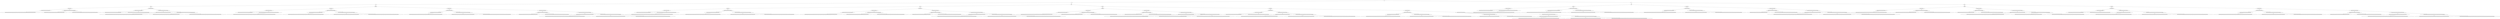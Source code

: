 digraph G {
node [fontname = "DejaVuSans"];
e -> 0;
e -> 1;
0 -> 00;
0 -> 010;
00 -> 00100;
00 -> 0010100;
00100 -> 0010010100100;
00100 -> 001001010010100100;
0010010100100 -> 0010010100100101001010010010100100;
0010010100100 -> 00100101001001010010100100101001010010010100100;
0010010100100101001010010010100100 -> 001001010010010100101001001010010010100101001001010010100100101001001010010100100101001010010010100100101001010010010100100;
00100101001001010010100100101001010010010100100 -> 001001010010010100101001001010010100100101001001010010100100101001010010010100100;
00100101001001010010100100101001010010010100100 -> 001001010010010100101001001010010100100101001001010010100100101001001010010100100101001010010010100100;
001001010010100100 -> 0010010100101001001010010100100;
001001010010100100 -> 001001010010100100101001001010010100100;
0010010100101001001010010100100 -> 00100101001010010010100101001001010010010100101001001010010100100;
0010010100101001001010010100100 -> 00100101001010010010100101001001010010010100101001001010010010100101001001010010100100;
001001010010100100101001001010010100100 -> 001001010010100100101001001010010100100101001001010010100100;
001001010010100100101001001010010100100 -> 0010010100101001001010010010100101001001010010100100101001001010010100100;
001001010010100100101001001010010100100101001001010010100100 -> 00100101001010010010100100101001010010010100100101001010010010100101001001010010010100101001001010010100100101001001010010100100101001001010010100100;
0010010100101001001010010010100101001001010010100100101001001010010100100 -> 00100101001010010010100100101001010010010100101001001010010010100101001001010010100100101001001010010100100;
0010010100101001001010010010100101001001010010100100101001001010010100100 -> 00100101001010010010100100101001010010010100101001001010010010100101001001010010010100101001001010010100100101001001010010100100;
0010100 -> 001010010100;
0010100 -> 001010010010100;
001010010100 -> 0010100101001001010010100;
001010010100 -> 001010010100100101001001010010100;
0010100101001001010010100 -> 00101001010010010100101001001010010010100101001001010010100;
0010100101001001010010100 -> 00101001010010010100101001001010010010100101001001010010010100101001001010010100;
00101001010010010100101001001010010010100101001001010010010100101001001010010100 -> 0010100101001001010010100100101001001010010100100101001001010010100100101001010010010100100101001010010010100101001001010010010100101001001010010010100101001001010010100;
001010010100100101001001010010100 -> 001010010100100101001001010010100100101001001010010100;
001010010100100101001001010010100 -> 0010100101001001010010010100101001001010010100100101001001010010100;
001010010100100101001001010010100100101001001010010100 -> 00101001010010010100100101001010010010100100101001010010010100101001001010010010100101001001010010100100101001001010010100100101001001010010100;
0010100101001001010010010100101001001010010100100101001001010010100 -> 00101001010010010100100101001010010010100101001001010010010100101001001010010100100101001001010010100;
0010100101001001010010010100101001001010010100100101001001010010100 -> 00101001010010010100100101001010010010100101001001010010010100101001001010010010100101001001010010100100101001001010010100;
001010010010100 -> 00101001001010010010100;
001010010010100 -> 0010100100101001010010010100;
00101001001010010010100 -> 00101001001010010010100101001001010010010100;
00101001001010010010100 -> 001010010010100100101001010010010100101001001010010010100;
00101001001010010010100101001001010010010100 -> 0010100100101001001010010100100101001001010010100100101001010010010100100101001010010010100101001001010010010100101001001010010010100;
001010010010100100101001010010010100101001001010010010100 -> 0010100100101001001010010100100101001010010010100100101001010010010100101001001010010010100;
001010010010100100101001010010010100101001001010010010100 -> 0010100100101001001010010100100101001010010010100100101001010010010100100101001010010010100101001001010010010100;
0010100100101001010010010100 -> 00101001001010010100100101001010010010100;
0010100100101001010010010100 -> 0010100100101001010010010100100101001010010010100;
00101001001010010100100101001010010010100 -> 001010010010100101001001010010100100101001001010010100100101001010010010100;
00101001001010010100100101001010010010100 -> 001010010010100101001001010010100100101001001010010100100101001001010010100100101001010010010100;
0010100100101001010010010100100101001010010010100 -> 0010100100101001010010010100100101001010010010100100101001010010010100;
0010100100101001010010010100100101001010010010100 -> 00101001001010010100100101001001010010100100101001010010010100100101001010010010100;
0010100100101001010010010100100101001010010010100100101001010010010100 -> 001010010010100101001001010010010100101001001010010010100101001001010010100100101001001010010100100101001010010010100100101001010010010100100101001010010010100;
00101001001010010100100101001001010010100100101001010010010100100101001010010010100 -> 001010010010100101001001010010010100101001001010010100100101001001010010100100101001010010010100100101001010010010100;
00101001001010010100100101001001010010100100101001010010010100100101001010010010100 -> 001010010010100101001001010010010100101001001010010100100101001001010010100100101001001010010100100101001010010010100100101001010010010100;
010 -> 01010;
010 -> 010010;
01010 -> 0101001010;
01010 -> 0101001001010;
0101001010 -> 01010010100100101001010;
0101001010 -> 0101001010010010100100101001010;
01010010100100101001010 -> 010100101001001010010100100101001001010010100100101001010;
01010010100100101001010 -> 010100101001001010010100100101001001010010100100101001001010010100100101001010;
010100101001001010010100100101001001010010100100101001001010010100100101001010 -> 01010010100100101001010010010100100101001010010010100100101001010010010100101001001010010010100101001001010010100100101001001010010100100101001001010010100100101001010;
0101001010010010100100101001010 -> 0101001010010010100100101001010010010100100101001010;
0101001010010010100100101001010 -> 01010010100100101001001010010100100101001010010010100100101001010;
0101001010010010100100101001010010010100100101001010 -> 010100101001001010010010100101001001010010010100101001001010010100100101001001010010100100101001010010010100100101001010010010100100101001010;
01010010100100101001001010010100100101001010010010100100101001010 -> 010100101001001010010010100101001001010010100100101001001010010100100101001010010010100100101001010;
01010010100100101001001010010100100101001010010010100100101001010 -> 010100101001001010010010100101001001010010100100101001001010010100100101001001010010100100101001010010010100100101001010;
0101001001010 -> 010100100101001001010;
0101001001010 -> 01010010010100101001001010;
010100100101001001010 -> 010100100101001001010010100100101001001010;
010100100101001001010 -> 0101001001010010010100101001001010010100100101001001010;
010100100101001001010010100100101001001010 -> 01010010010100100101001010010010100100101001010010010100101001001010010010100101001001010010100100101001001010010100100101001001010;
0101001001010010010100101001001010010100100101001001010 -> 01010010010100100101001010010010100101001001010010010100101001001010010100100101001001010;
0101001001010010010100101001001010010100100101001001010 -> 01010010010100100101001010010010100101001001010010010100101001001010010010100101001001010010100100101001001010;
01010010010100101001001010 -> 010100100101001010010010100101001001010;
01010010010100101001001010 -> 01010010010100101001001010010010100101001001010;
010100100101001010010010100101001001010 -> 0101001001010010100100101001010010010100100101001010010010100101001001010;
010100100101001010010010100101001001010 -> 0101001001010010100100101001010010010100100101001010010010100100101001010010010100101001001010;
01010010010100101001001010010010100101001001010 -> 01010010010100101001001010010010100101001001010010010100101001001010;
01010010010100101001001010010010100101001001010 -> 010100100101001010010010100100101001010010010100101001001010010010100101001001010;
01010010010100101001001010010010100101001001010010010100101001001010 -> 0101001001010010100100101001001010010100100101001001010010100100101001010010010100100101001010010010100101001001010010010100101001001010010010100101001001010;
010100100101001010010010100100101001010010010100101001001010010010100101001001010 -> 0101001001010010100100101001001010010100100101001010010010100100101001010010010100101001001010010010100101001001010;
010100100101001010010010100100101001010010010100101001001010010010100101001001010 -> 0101001001010010100100101001001010010100100101001010010010100100101001010010010100100101001010010010100101001001010010010100101001001010;
010010 -> 010010010;
010010 -> 01001010010;
010010010 -> 01001001010010010;
010010010 -> 0100100101001010010010;
01001001010010010 -> 01001001010010010100101001001010010010;
01001001010010010 -> 010010010100100101001010010010100101001001010010010;
01001001010010010100101001001010010010 -> 0100100101001001010010100100101001001010010100100101001010010010100100101001010010010100101001001010010010100101001001010010010;
010010010100100101001010010010100101001001010010010 -> 0100100101001001010010100100101001010010010100100101001010010010100101001001010010010;
010010010100100101001010010010100101001001010010010 -> 0100100101001001010010100100101001010010010100100101001010010010100100101001010010010100101001001010010010;
0100100101001010010010 -> 01001001010010100100101001010010010;
0100100101001010010010 -> 0100100101001010010010100100101001010010010;
01001001010010100100101001010010010 -> 010010010100101001001010010100100101001001010010100100101001010010010;
01001001010010100100101001010010010 -> 010010010100101001001010010100100101001001010010100100101001001010010100100101001010010010;
0100100101001010010010100100101001010010010 -> 0100100101001010010010100100101001010010010100100101001010010010;
0100100101001010010010100100101001010010010 -> 01001001010010100100101001001010010100100101001010010010100100101001010010010;
0100100101001010010010100100101001010010010100100101001010010010 -> 010010010100101001001010010010100101001001010010010100101001001010010100100101001001010010100100101001010010010100100101001010010010100100101001010010010;
01001001010010100100101001001010010100100101001010010010100100101001010010010 -> 010010010100101001001010010010100101001001010010100100101001001010010100100101001010010010100100101001010010010;
01001001010010100100101001001010010100100101001010010010100100101001010010010 -> 010010010100101001001010010010100101001001010010100100101001001010010100100101001001010010100100101001010010010100100101001010010010;
01001010010 -> 0100101001010010;
01001010010 -> 0100101001001010010;
0100101001010010 -> 01001010010100100101001010010;
0100101001010010 -> 0100101001010010010100100101001010010;
01001010010100100101001010010 -> 010010100101001001010010100100101001001010010100100101001010010;
01001010010100100101001010010 -> 010010100101001001010010100100101001001010010100100101001001010010100100101001010010;
0100101001010010010100100101001010010 -> 0100101001010010010100100101001010010010100100101001010010;
0100101001010010010100100101001010010 -> 01001010010100100101001001010010100100101001010010010100100101001010010;
0100101001010010010100100101001010010010100100101001010010 -> 010010100101001001010010010100101001001010010010100101001001010010100100101001001010010100100101001010010010100100101001010010010100100101001010010;
01001010010100100101001001010010100100101001010010010100100101001010010 -> 010010100101001001010010010100101001001010010100100101001001010010100100101001010010010100100101001010010;
01001010010100100101001001010010100100101001010010010100100101001010010 -> 010010100101001001010010010100101001001010010100100101001001010010100100101001001010010100100101001010010010100100101001010010;
0100101001001010010 -> 010010100100101001001010010;
0100101001001010010 -> 01001010010010100101001001010010;
010010100100101001001010010 -> 010010100100101001001010010100100101001001010010;
010010100100101001001010010 -> 0100101001001010010010100101001001010010100100101001001010010;
010010100100101001001010010100100101001001010010 -> 01001010010010100100101001010010010100100101001010010010100101001001010010010100101001001010010100100101001001010010100100101001001010010;
0100101001001010010010100101001001010010100100101001001010010 -> 01001010010010100100101001010010010100101001001010010010100101001001010010100100101001001010010;
0100101001001010010010100101001001010010100100101001001010010 -> 01001010010010100100101001010010010100101001001010010010100101001001010010010100101001001010010100100101001001010010;
01001010010010100101001001010010 -> 010010100100101001010010010100101001001010010;
01001010010010100101001001010010 -> 01001010010010100101001001010010010100101001001010010;
010010100100101001010010010100101001001010010 -> 0100101001001010010100100101001010010010100100101001010010010100101001001010010;
010010100100101001010010010100101001001010010 -> 0100101001001010010100100101001010010010100100101001010010010100100101001010010010100101001001010010;
01001010010010100101001001010010010100101001001010010 -> 01001010010010100101001001010010010100101001001010010010100101001001010010;
01001010010010100101001001010010010100101001001010010 -> 010010100100101001010010010100100101001010010010100101001001010010010100101001001010010;
01001010010010100101001001010010010100101001001010010010100101001001010010 -> 0100101001001010010100100101001001010010100100101001001010010100100101001010010010100100101001010010010100101001001010010010100101001001010010010100101001001010010;
010010100100101001010010010100100101001010010010100101001001010010010100101001001010010 -> 0100101001001010010100100101001001010010100100101001010010010100100101001010010010100101001001010010010100101001001010010;
010010100100101001010010010100100101001010010010100101001001010010010100101001001010010 -> 0100101001001010010100100101001001010010100100101001010010010100100101001010010010100100101001010010010100101001001010010010100101001001010010;
1 -> 101;
1 -> 1001;
101 -> 10100101;
101 -> 10100100101;
10100101 -> 101001010010010100101;
10100101 -> 10100101001001010010010100101;
101001010010010100101 -> 1010010100100101001010010010100100101001010010010100101;
101001010010010100101 -> 1010010100100101001010010010100100101001010010010100100101001010010010100101;
1010010100100101001010010010100100101001010010010100100101001010010010100101 -> 101001010010010100101001001010010010100101001001010010010100101001001010010100100101001001010010100100101001010010010100100101001010010010100100101001010010010100101;
10100101001001010010010100101 -> 10100101001001010010010100101001001010010010100101;
10100101001001010010010100101 -> 101001010010010100100101001010010010100101001001010010010100101;
10100101001001010010010100101001001010010010100101 -> 1010010100100101001001010010100100101001001010010100100101001010010010100100101001010010010100101001001010010010100101001001010010010100101;
101001010010010100100101001010010010100101001001010010010100101 -> 1010010100100101001001010010100100101001010010010100100101001010010010100101001001010010010100101;
101001010010010100100101001010010010100101001001010010010100101 -> 1010010100100101001001010010100100101001010010010100100101001010010010100100101001010010010100101001001010010010100101;
10100100101 -> 1010010010100100101;
10100100101 -> 101001001010010100100101;
1010010010100100101 -> 1010010010100100101001010010010100100101;
1010010010100100101 -> 10100100101001001010010100100101001010010010100100101;
1010010010100100101001010010010100100101 -> 101001001010010010100101001001010010010100101001001010010100100101001001010010100100101001010010010100100101001010010010100100101;
10100100101001001010010100100101001010010010100100101 -> 101001001010010010100101001001010010100100101001001010010100100101001010010010100100101;
10100100101001001010010100100101001010010010100100101 -> 101001001010010010100101001001010010100100101001001010010100100101001001010010100100101001010010010100100101;
101001001010010100100101 -> 1010010010100101001001010010100100101;
101001001010010100100101 -> 101001001010010100100101001001010010100100101;
1010010010100101001001010010100100101 -> 10100100101001010010010100101001001010010010100101001001010010100100101;
1010010010100101001001010010100100101 -> 10100100101001010010010100101001001010010010100101001001010010010100101001001010010100100101;
101001001010010100100101001001010010100100101 -> 101001001010010100100101001001010010100100101001001010010100100101;
101001001010010100100101001001010010100100101 -> 1010010010100101001001010010010100101001001010010100100101001001010010100100101;
101001001010010100100101001001010010100100101001001010010100100101 -> 10100100101001010010010100100101001010010010100100101001010010010100101001001010010010100101001001010010100100101001001010010100100101001001010010100100101;
1010010010100101001001010010010100101001001010010100100101001001010010100100101 -> 10100100101001010010010100100101001010010010100101001001010010010100101001001010010100100101001001010010100100101;
1010010010100101001001010010010100101001001010010100100101001001010010100100101 -> 10100100101001010010010100100101001010010010100101001001010010010100101001001010010010100101001001010010100100101001001010010100100101;
1001 -> 1001001;
1001 -> 100101001;
1001001 -> 100100101001001;
1001001 -> 10010010100101001001;
100100101001001 -> 100100101001001010010100100101001001;
100100101001001 -> 1001001010010010100101001001010010100100101001001;
100100101001001010010100100101001001 -> 10010010100100101001010010010100100101001010010010100101001001010010010100101001001010010100100101001001010010100100101001001;
1001001010010010100101001001010010100100101001001 -> 10010010100100101001010010010100101001001010010010100101001001010010100100101001001;
1001001010010010100101001001010010100100101001001 -> 10010010100100101001010010010100101001001010010010100101001001010010010100101001001010010100100101001001;
10010010100101001001 -> 100100101001010010010100101001001;
10010010100101001001 -> 10010010100101001001010010010100101001001;
100100101001010010010100101001001 -> 1001001010010100100101001010010010100100101001010010010100101001001;
100100101001010010010100101001001 -> 1001001010010100100101001010010010100100101001010010010100100101001010010010100101001001;
10010010100101001001010010010100101001001 -> 10010010100101001001010010010100101001001010010010100101001001;
10010010100101001001010010010100101001001 -> 100100101001010010010100100101001010010010100101001001010010010100101001001;
10010010100101001001010010010100101001001010010010100101001001 -> 1001001010010100100101001001010010100100101001001010010100100101001010010010100100101001010010010100101001001010010010100101001001010010010100101001001;
100100101001010010010100100101001010010010100101001001010010010100101001001 -> 1001001010010100100101001001010010100100101001010010010100100101001010010010100101001001010010010100101001001;
100100101001010010010100100101001010010010100101001001010010010100101001001 -> 1001001010010100100101001001010010100100101001010010010100100101001010010010100100101001010010010100101001001010010010100101001001;
100101001 -> 10010100101001;
100101001 -> 10010100100101001;
10010100101001 -> 100101001010010010100101001;
10010100101001 -> 10010100101001001010010010100101001;
100101001010010010100101001 -> 1001010010100100101001010010010100100101001010010010100101001;
100101001010010010100101001 -> 1001010010100100101001010010010100100101001010010010100100101001010010010100101001;
10010100101001001010010010100101001 -> 10010100101001001010010010100101001001010010010100101001;
10010100101001001010010010100101001 -> 100101001010010010100100101001010010010100101001001010010010100101001;
10010100101001001010010010100101001001010010010100101001 -> 1001010010100100101001001010010100100101001001010010100100101001010010010100100101001010010010100101001001010010010100101001001010010010100101001;
100101001010010010100100101001010010010100101001001010010010100101001 -> 1001010010100100101001001010010100100101001010010010100100101001010010010100101001001010010010100101001;
100101001010010010100100101001010010010100101001001010010010100101001 -> 1001010010100100101001001010010100100101001010010010100100101001010010010100100101001010010010100101001001010010010100101001;
10010100100101001 -> 1001010010010100100101001;
10010100100101001 -> 100101001001010010100100101001;
1001010010010100100101001 -> 1001010010010100100101001010010010100100101001;
1001010010010100100101001 -> 10010100100101001001010010100100101001010010010100100101001;
1001010010010100100101001010010010100100101001 -> 100101001001010010010100101001001010010010100101001001010010100100101001001010010100100101001010010010100100101001010010010100100101001;
10010100100101001001010010100100101001010010010100100101001 -> 100101001001010010010100101001001010010100100101001001010010100100101001010010010100100101001;
10010100100101001001010010100100101001010010010100100101001 -> 100101001001010010010100101001001010010100100101001001010010100100101001001010010100100101001010010010100100101001;
100101001001010010100100101001 -> 1001010010010100101001001010010100100101001;
100101001001010010100100101001 -> 100101001001010010100100101001001010010100100101001;
1001010010010100101001001010010100100101001 -> 10010100100101001010010010100101001001010010010100101001001010010100100101001;
1001010010010100101001001010010100100101001 -> 10010100100101001010010010100101001001010010010100101001001010010010100101001001010010100100101001;
100101001001010010100100101001001010010100100101001 -> 100101001001010010100100101001001010010100100101001001010010100100101001;
100101001001010010100100101001001010010100100101001 -> 1001010010010100101001001010010010100101001001010010100100101001001010010100100101001;
100101001001010010100100101001001010010100100101001001010010100100101001 -> 10010100100101001010010010100100101001010010010100100101001010010010100101001001010010010100101001001010010100100101001001010010100100101001001010010100100101001;
1001010010010100101001001010010010100101001001010010100100101001001010010100100101001 -> 10010100100101001010010010100100101001010010010100101001001010010010100101001001010010100100101001001010010100100101001;
1001010010010100101001001010010010100101001001010010100100101001001010010100100101001 -> 10010100100101001010010010100100101001010010010100101001001010010010100101001001010010010100101001001010010100100101001001010010100100101001;
}
